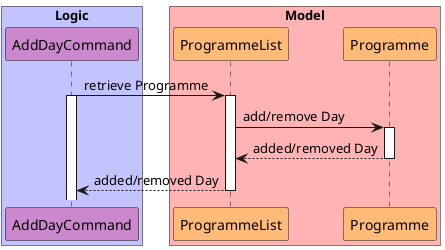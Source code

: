 @startuml
box "Logic" #c3c3ff
participant "AddDayCommand" as AddDayCommand #cc88cc
end box

box "Model" #ffb3b3
participant "ProgrammeList" as ProgrammeList #ffbb77
participant "Programme" as Programme #ffbb77
end box

AddDayCommand -> ProgrammeList : retrieve Programme
activate AddDayCommand
activate ProgrammeList

ProgrammeList -> Programme : add/remove Day
activate Programme

Programme --> ProgrammeList : added/removed Day
deactivate Programme

ProgrammeList --> AddDayCommand : added/removed Day
deactivate ProgrammeList
@enduml

